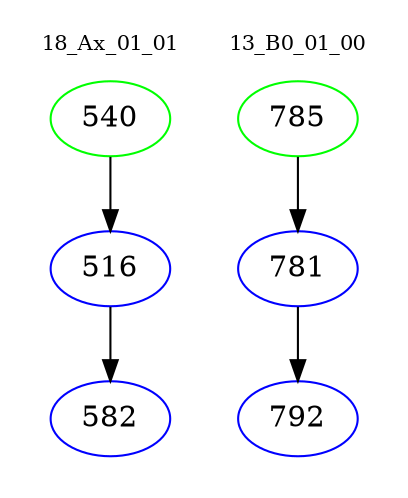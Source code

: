 digraph{
subgraph cluster_0 {
color = white
label = "18_Ax_01_01";
fontsize=10;
T0_540 [label="540", color="green"]
T0_540 -> T0_516 [color="black"]
T0_516 [label="516", color="blue"]
T0_516 -> T0_582 [color="black"]
T0_582 [label="582", color="blue"]
}
subgraph cluster_1 {
color = white
label = "13_B0_01_00";
fontsize=10;
T1_785 [label="785", color="green"]
T1_785 -> T1_781 [color="black"]
T1_781 [label="781", color="blue"]
T1_781 -> T1_792 [color="black"]
T1_792 [label="792", color="blue"]
}
}
